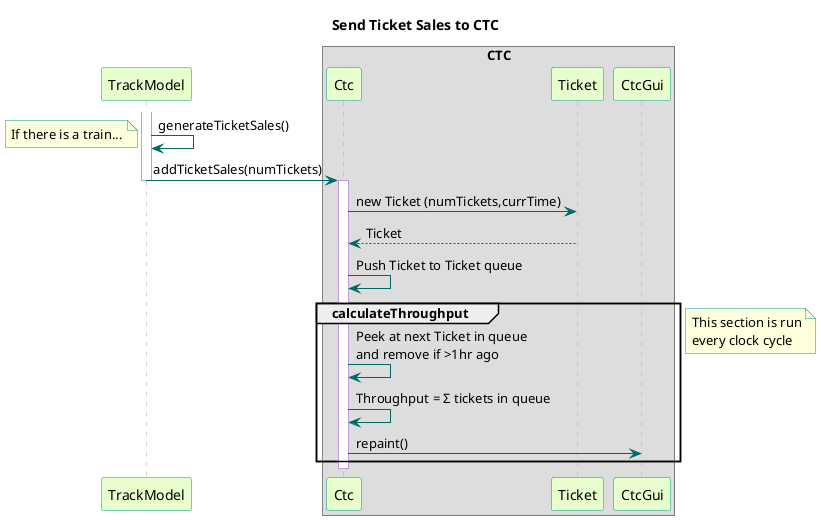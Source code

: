 @startuml

title Send Ticket Sales to CTC

skinparam noteBorderColor #049595

skinparam sequence {
  BackgroundColor transparent
  ParticipantBackgroundColor #e6ffcc
  ParticipantBorderColor 	#049595
  noteBorderColor 	#049595
  PackageBorderCOlor  #049595
  ArrowColor #006666
  LifeLineBorderColor #c09cd9
}

participant TrackModel
box "CTC"
participant Ctc
participant Ticket
participant CtcGui
end box

activate TrackModel
TrackModel -> TrackModel : generateTicketSales()
note left: If there is a train...
TrackModel -> Ctc : addTicketSales(numTickets)
deactivate TrackModel

activate Ctc
Ctc -> Ticket : new Ticket (numTickets,currTime)
Ticket --> Ctc : Ticket
Ctc -> Ctc : Push Ticket to Ticket queue
group calculateThroughput
Ctc -> Ctc : Peek at next Ticket in queue\nand remove if >1hr ago
Ctc -> Ctc : Throughput = Σ tickets in queue
Ctc -> CtcGui : repaint()
end
note right
This section is run
every clock cycle
end note
deactivate Ctc


@enduml

